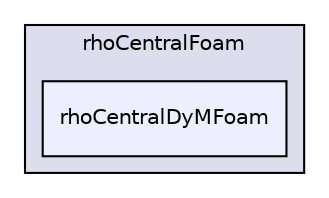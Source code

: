 digraph "applications/solvers/compressible/rhoCentralFoam/rhoCentralDyMFoam" {
  bgcolor=transparent;
  compound=true
  node [ fontsize="10", fontname="Helvetica"];
  edge [ labelfontsize="10", labelfontname="Helvetica"];
  subgraph clusterdir_8c4f4a8ce07987620cd67e649aa17b87 {
    graph [ bgcolor="#ddddee", pencolor="black", label="rhoCentralFoam" fontname="Helvetica", fontsize="10", URL="dir_8c4f4a8ce07987620cd67e649aa17b87.html"]
  dir_2ec3c2f3fed68448b20cf925ae54dbfa [shape=box, label="rhoCentralDyMFoam", style="filled", fillcolor="#eeeeff", pencolor="black", URL="dir_2ec3c2f3fed68448b20cf925ae54dbfa.html"];
  }
}
